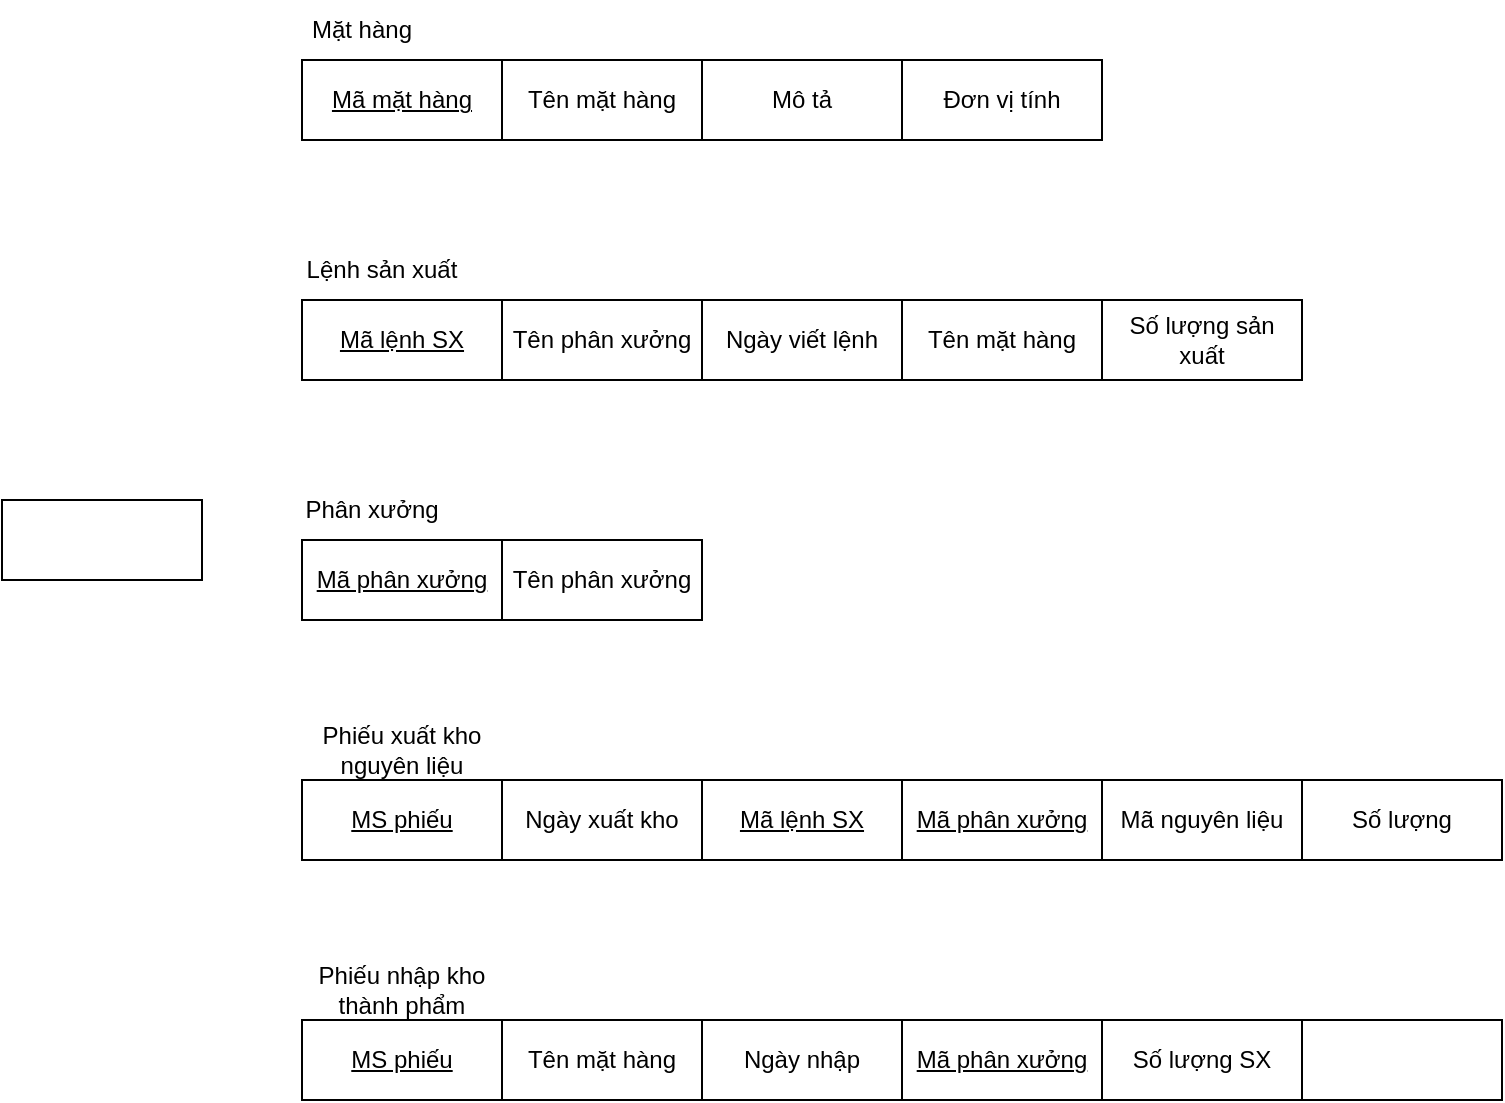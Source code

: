 <mxfile version="22.1.7" type="github">
  <diagram id="X1ojyS52s7-M8PCClS-w" name="Trang-1">
    <mxGraphModel dx="954" dy="602" grid="1" gridSize="10" guides="1" tooltips="1" connect="1" arrows="1" fold="1" page="1" pageScale="1" pageWidth="827" pageHeight="1169" math="0" shadow="0">
      <root>
        <mxCell id="0" />
        <mxCell id="1" parent="0" />
        <mxCell id="ogAQd3dcdi08tpSV0hbl-1" value="Mã mặt hàng" style="rounded=0;whiteSpace=wrap;html=1;fontStyle=4" vertex="1" parent="1">
          <mxGeometry x="160" y="80" width="100" height="40" as="geometry" />
        </mxCell>
        <mxCell id="ogAQd3dcdi08tpSV0hbl-2" value="Mặt hàng" style="text;html=1;strokeColor=none;fillColor=none;align=center;verticalAlign=middle;whiteSpace=wrap;rounded=0;" vertex="1" parent="1">
          <mxGeometry x="160" y="50" width="60" height="30" as="geometry" />
        </mxCell>
        <mxCell id="ogAQd3dcdi08tpSV0hbl-3" value="Đơn vị tính" style="rounded=0;whiteSpace=wrap;html=1;fontStyle=0" vertex="1" parent="1">
          <mxGeometry x="460" y="80" width="100" height="40" as="geometry" />
        </mxCell>
        <mxCell id="ogAQd3dcdi08tpSV0hbl-4" value="Tên mặt hàng" style="rounded=0;whiteSpace=wrap;html=1;fontStyle=0" vertex="1" parent="1">
          <mxGeometry x="260" y="80" width="100" height="40" as="geometry" />
        </mxCell>
        <mxCell id="ogAQd3dcdi08tpSV0hbl-5" value="Mô tả" style="rounded=0;whiteSpace=wrap;html=1;fontStyle=0" vertex="1" parent="1">
          <mxGeometry x="360" y="80" width="100" height="40" as="geometry" />
        </mxCell>
        <mxCell id="ogAQd3dcdi08tpSV0hbl-6" value="" style="rounded=0;whiteSpace=wrap;html=1;" vertex="1" parent="1">
          <mxGeometry x="10" y="300" width="100" height="40" as="geometry" />
        </mxCell>
        <mxCell id="ogAQd3dcdi08tpSV0hbl-7" value="Mã lệnh SX" style="rounded=0;whiteSpace=wrap;html=1;fontStyle=4" vertex="1" parent="1">
          <mxGeometry x="160" y="200" width="100" height="40" as="geometry" />
        </mxCell>
        <mxCell id="ogAQd3dcdi08tpSV0hbl-8" value="Lệnh sản xuất" style="text;html=1;strokeColor=none;fillColor=none;align=center;verticalAlign=middle;whiteSpace=wrap;rounded=0;" vertex="1" parent="1">
          <mxGeometry x="160" y="170" width="80" height="30" as="geometry" />
        </mxCell>
        <mxCell id="ogAQd3dcdi08tpSV0hbl-9" value="Tên phân xưởng" style="rounded=0;whiteSpace=wrap;html=1;" vertex="1" parent="1">
          <mxGeometry x="260" y="200" width="100" height="40" as="geometry" />
        </mxCell>
        <mxCell id="ogAQd3dcdi08tpSV0hbl-10" value="Ngày viết lệnh" style="rounded=0;whiteSpace=wrap;html=1;" vertex="1" parent="1">
          <mxGeometry x="360" y="200" width="100" height="40" as="geometry" />
        </mxCell>
        <mxCell id="ogAQd3dcdi08tpSV0hbl-11" value="Tên mặt hàng" style="rounded=0;whiteSpace=wrap;html=1;" vertex="1" parent="1">
          <mxGeometry x="460" y="200" width="100" height="40" as="geometry" />
        </mxCell>
        <mxCell id="ogAQd3dcdi08tpSV0hbl-12" value="Số lượng sản xuất" style="rounded=0;whiteSpace=wrap;html=1;" vertex="1" parent="1">
          <mxGeometry x="560" y="200" width="100" height="40" as="geometry" />
        </mxCell>
        <mxCell id="ogAQd3dcdi08tpSV0hbl-13" value="Mã phân xưởng" style="rounded=0;whiteSpace=wrap;html=1;fontStyle=4" vertex="1" parent="1">
          <mxGeometry x="160" y="320" width="100" height="40" as="geometry" />
        </mxCell>
        <mxCell id="ogAQd3dcdi08tpSV0hbl-14" value="Tên phân xưởng" style="rounded=0;whiteSpace=wrap;html=1;" vertex="1" parent="1">
          <mxGeometry x="260" y="320" width="100" height="40" as="geometry" />
        </mxCell>
        <mxCell id="ogAQd3dcdi08tpSV0hbl-15" value="Phân xưởng" style="text;html=1;strokeColor=none;fillColor=none;align=center;verticalAlign=middle;whiteSpace=wrap;rounded=0;" vertex="1" parent="1">
          <mxGeometry x="160" y="290" width="70" height="30" as="geometry" />
        </mxCell>
        <mxCell id="ogAQd3dcdi08tpSV0hbl-16" value="MS phiếu" style="rounded=0;whiteSpace=wrap;html=1;fontStyle=4" vertex="1" parent="1">
          <mxGeometry x="160" y="440" width="100" height="40" as="geometry" />
        </mxCell>
        <mxCell id="ogAQd3dcdi08tpSV0hbl-17" value="Phiếu xuất kho nguyên liệu" style="text;html=1;strokeColor=none;fillColor=none;align=center;verticalAlign=middle;whiteSpace=wrap;rounded=0;" vertex="1" parent="1">
          <mxGeometry x="160" y="410" width="100" height="30" as="geometry" />
        </mxCell>
        <mxCell id="ogAQd3dcdi08tpSV0hbl-18" value="Ngày xuất kho" style="rounded=0;whiteSpace=wrap;html=1;" vertex="1" parent="1">
          <mxGeometry x="260" y="440" width="100" height="40" as="geometry" />
        </mxCell>
        <mxCell id="ogAQd3dcdi08tpSV0hbl-19" value="Mã lệnh SX" style="rounded=0;whiteSpace=wrap;html=1;fontStyle=4" vertex="1" parent="1">
          <mxGeometry x="360" y="440" width="100" height="40" as="geometry" />
        </mxCell>
        <mxCell id="ogAQd3dcdi08tpSV0hbl-20" value="Mã phân xưởng" style="rounded=0;whiteSpace=wrap;html=1;fontStyle=4" vertex="1" parent="1">
          <mxGeometry x="460" y="440" width="100" height="40" as="geometry" />
        </mxCell>
        <mxCell id="ogAQd3dcdi08tpSV0hbl-21" value="Mã nguyên liệu" style="rounded=0;whiteSpace=wrap;html=1;" vertex="1" parent="1">
          <mxGeometry x="560" y="440" width="100" height="40" as="geometry" />
        </mxCell>
        <mxCell id="ogAQd3dcdi08tpSV0hbl-22" value="Số lượng" style="rounded=0;whiteSpace=wrap;html=1;" vertex="1" parent="1">
          <mxGeometry x="660" y="440" width="100" height="40" as="geometry" />
        </mxCell>
        <mxCell id="hwc81k95BObM7ho29JYe-1" value="MS phiếu" style="rounded=0;whiteSpace=wrap;html=1;fontStyle=4" vertex="1" parent="1">
          <mxGeometry x="160" y="560" width="100" height="40" as="geometry" />
        </mxCell>
        <mxCell id="hwc81k95BObM7ho29JYe-2" value="Tên mặt hàng" style="rounded=0;whiteSpace=wrap;html=1;" vertex="1" parent="1">
          <mxGeometry x="260" y="560" width="100" height="40" as="geometry" />
        </mxCell>
        <mxCell id="hwc81k95BObM7ho29JYe-3" value="Ngày nhập" style="rounded=0;whiteSpace=wrap;html=1;" vertex="1" parent="1">
          <mxGeometry x="360" y="560" width="100" height="40" as="geometry" />
        </mxCell>
        <mxCell id="hwc81k95BObM7ho29JYe-4" value="Mã phân xưởng" style="rounded=0;whiteSpace=wrap;html=1;fontStyle=4" vertex="1" parent="1">
          <mxGeometry x="460" y="560" width="100" height="40" as="geometry" />
        </mxCell>
        <mxCell id="hwc81k95BObM7ho29JYe-5" value="Số lượng SX" style="rounded=0;whiteSpace=wrap;html=1;" vertex="1" parent="1">
          <mxGeometry x="560" y="560" width="100" height="40" as="geometry" />
        </mxCell>
        <mxCell id="hwc81k95BObM7ho29JYe-6" value="" style="rounded=0;whiteSpace=wrap;html=1;" vertex="1" parent="1">
          <mxGeometry x="660" y="560" width="100" height="40" as="geometry" />
        </mxCell>
        <mxCell id="hwc81k95BObM7ho29JYe-7" value="Phiếu nhập kho thành phẩm" style="text;html=1;strokeColor=none;fillColor=none;align=center;verticalAlign=middle;whiteSpace=wrap;rounded=0;" vertex="1" parent="1">
          <mxGeometry x="160" y="530" width="100" height="30" as="geometry" />
        </mxCell>
      </root>
    </mxGraphModel>
  </diagram>
</mxfile>

